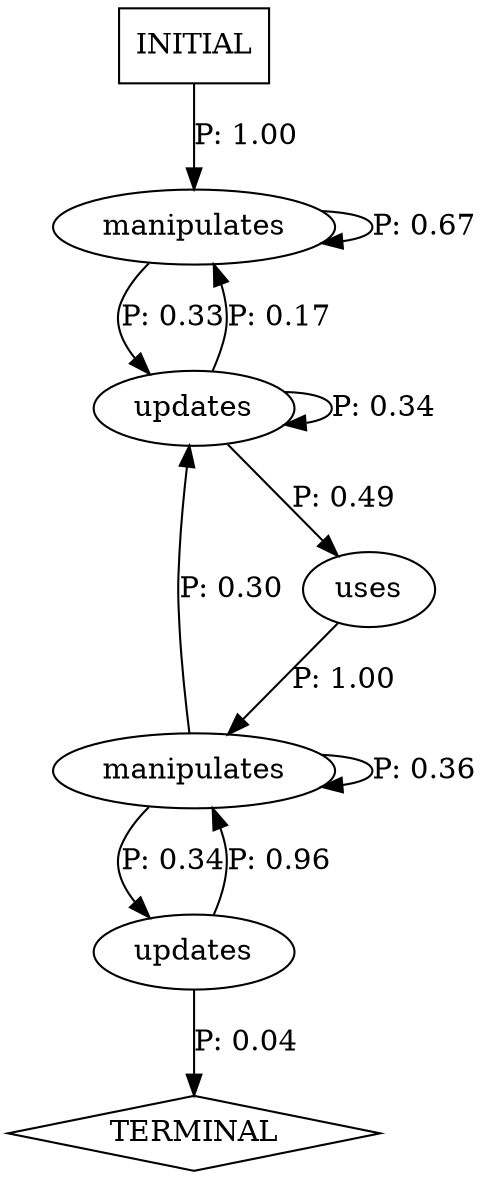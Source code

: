 digraph G {
  0 [label="manipulates"];
  1 [label="manipulates"];
  2 [label="updates"];
  3 [label="updates"];
  4 [label="uses"];
  5 [label="TERMINAL",shape=diamond];
  6 [label="INITIAL",shape=box];
0->0 [label="P: 0.67"];
0->3 [label="P: 0.33"];
1->1 [label="P: 0.36"];
1->3 [label="P: 0.30"];
1->2 [label="P: 0.34"];
2->1 [label="P: 0.96"];
2->5 [label="P: 0.04"];
3->0 [label="P: 0.17"];
3->3 [label="P: 0.34"];
3->4 [label="P: 0.49"];
4->1 [label="P: 1.00"];
6->0 [label="P: 1.00"];
}
